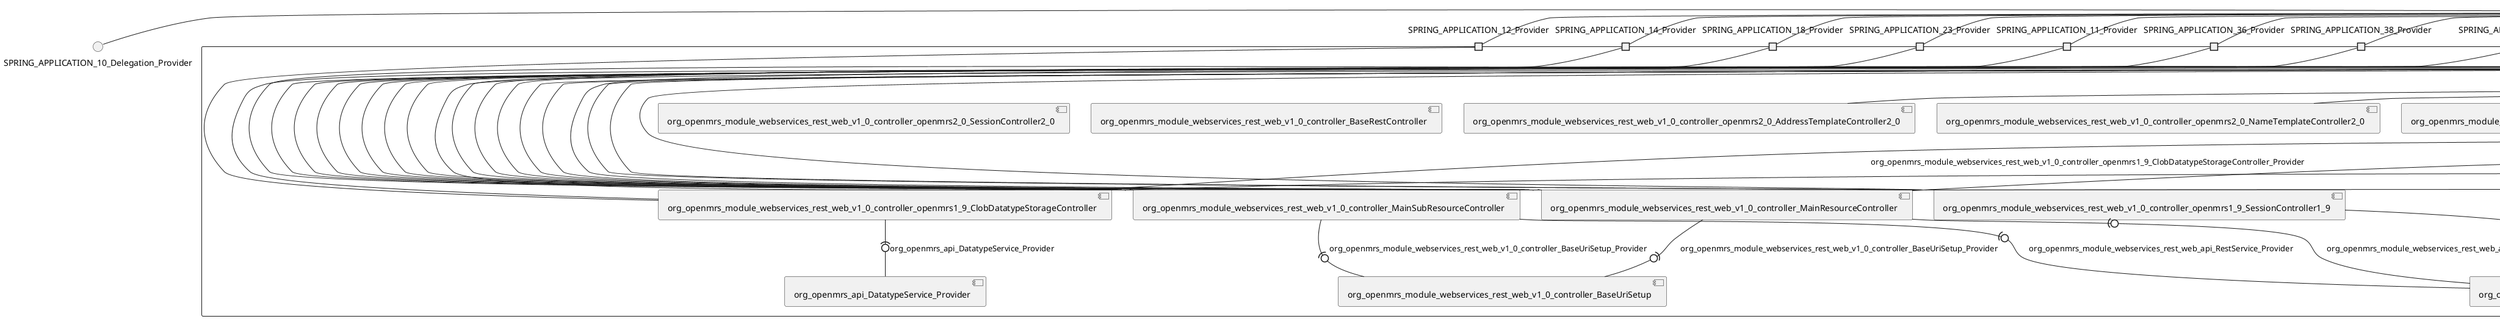 @startuml
skinparam fixCircleLabelOverlapping true
skinparam componentStyle uml2
() SPRING_APPLICATION_10_Delegation_Provider
() SPRING_APPLICATION_11_Delegation_Provider
() SPRING_APPLICATION_12_Delegation_Provider
() SPRING_APPLICATION_13_Delegation_Provider
() SPRING_APPLICATION_14_Delegation_Provider
() SPRING_APPLICATION_15_Delegation_Provider
() SPRING_APPLICATION_16_Delegation_Provider
() SPRING_APPLICATION_17_Delegation_Provider
() SPRING_APPLICATION_18_Delegation_Provider
() SPRING_APPLICATION_19_Delegation_Provider
() SPRING_APPLICATION_20_Delegation_Provider
() SPRING_APPLICATION_21_Delegation_Provider
() SPRING_APPLICATION_22_Delegation_Provider
() SPRING_APPLICATION_23_Delegation_Provider
() SPRING_APPLICATION_24_Delegation_Provider
() SPRING_APPLICATION_25_Delegation_Provider
() SPRING_APPLICATION_26_Delegation_Provider
() SPRING_APPLICATION_27_Delegation_Provider
() SPRING_APPLICATION_28_Delegation_Provider
() SPRING_APPLICATION_29_Delegation_Provider
() SPRING_APPLICATION_2_Delegation_Provider
() SPRING_APPLICATION_30_Delegation_Provider
() SPRING_APPLICATION_31_Delegation_Provider
() SPRING_APPLICATION_32_Delegation_Provider
() SPRING_APPLICATION_33_Delegation_Provider
() SPRING_APPLICATION_34_Delegation_Provider
() SPRING_APPLICATION_35_Delegation_Provider
() SPRING_APPLICATION_36_Delegation_Provider
() SPRING_APPLICATION_37_Delegation_Provider
() SPRING_APPLICATION_38_Delegation_Provider
() SPRING_APPLICATION_3_Delegation_Provider
() SPRING_APPLICATION_4_Delegation_Provider
() SPRING_APPLICATION_5_Delegation_Provider
() SPRING_APPLICATION_6_Delegation_Provider
() SPRING_APPLICATION_7_Delegation_Provider
() SPRING_APPLICATION_8_Delegation_Provider
() SPRING_APPLICATION_9_Delegation_Provider
() SPRING_APPLICATION_Delegation_Provider
() SPRING_APPLICATION_module_webservices_rest_apiDocs_Delegation_Provider
() SPRING_APPLICATION_module_webservices_rest_settings_Delegation_Provider
() SPRING_APPLICATION_module_webservices_rest_swagger_json_Delegation_Provider
() SPRING_APPLICATION_rest_unknownResource_Delegation_Provider
() SPRING_APPLICATION_rest_v1_form_value_Delegation_Provider
() SPRING_APPLICATION_rest_v1_hl7_Delegation_Provider
() SPRING_APPLICATION_value_Delegation_Provider
rectangle System {
[org_openmrs_api_DatatypeService_Provider] [[openmrs-openmrs-core.repository#_QVL6ErgxEe-WJ7ErVW7UUg]]
[org_openmrs_api_FormService_Provider] [[openmrs-openmrs-core.repository#_QVL6ErgxEe-WJ7ErVW7UUg]]
[org_openmrs_api_ObsService_Provider] [[openmrs-openmrs-core.repository#_QVL6ErgxEe-WJ7ErVW7UUg]]
[org_openmrs_api_UserService_Provider] [[openmrs-openmrs-core.repository#_QVL6ErgxEe-WJ7ErVW7UUg]]
[org_openmrs_module_webservices_rest_web_api_RestService_Provider] [[openmrs-openmrs-core.repository#_QVL6ErgxEe-WJ7ErVW7UUg]]
[org_openmrs_module_webservices_rest_web_controller_SettingsFormController] [[openmrs-openmrs-core.repository#_QVL6ErgxEe-WJ7ErVW7UUg]]
[org_openmrs_module_webservices_rest_web_controller_SwaggerDocController] [[openmrs-openmrs-core.repository#_QVL6ErgxEe-WJ7ErVW7UUg]]
[org_openmrs_module_webservices_rest_web_controller_SwaggerSpecificationController] [[openmrs-openmrs-core.repository#_QVL6ErgxEe-WJ7ErVW7UUg]]
[org_openmrs_module_webservices_rest_web_v1_0_controller_BaseRestController] [[openmrs-openmrs-core.repository#_QVL6ErgxEe-WJ7ErVW7UUg]]
[org_openmrs_module_webservices_rest_web_v1_0_controller_BaseUriSetup] [[openmrs-openmrs-core.repository#_QVL6ErgxEe-WJ7ErVW7UUg]]
[org_openmrs_module_webservices_rest_web_v1_0_controller_MainResourceController] [[openmrs-openmrs-core.repository#_QVL6ErgxEe-WJ7ErVW7UUg]]
[org_openmrs_module_webservices_rest_web_v1_0_controller_MainSubResourceController] [[openmrs-openmrs-core.repository#_QVL6ErgxEe-WJ7ErVW7UUg]]
[org_openmrs_module_webservices_rest_web_v1_0_controller_UnknownResourceController] [[openmrs-openmrs-core.repository#_QVL6ErgxEe-WJ7ErVW7UUg]]
[org_openmrs_module_webservices_rest_web_v1_0_controller_openmrs1_8_ChangePasswordController1_8] [[openmrs-openmrs-core.repository#_QVL6ErgxEe-WJ7ErVW7UUg]]
[org_openmrs_module_webservices_rest_web_v1_0_controller_openmrs1_8_HL7MessageController1_8] [[openmrs-openmrs-core.repository#_QVL6ErgxEe-WJ7ErVW7UUg]]
[org_openmrs_module_webservices_rest_web_v1_0_controller_openmrs1_8_ObsComplexValueController1_8] [[openmrs-openmrs-core.repository#_QVL6ErgxEe-WJ7ErVW7UUg]]
[org_openmrs_module_webservices_rest_web_v1_0_controller_openmrs1_9_ClobDatatypeStorageController] [[openmrs-openmrs-core.repository#_QVL6ErgxEe-WJ7ErVW7UUg]]
[org_openmrs_module_webservices_rest_web_v1_0_controller_openmrs1_9_ConceptReferenceController1_9] [[openmrs-openmrs-core.repository#_QVL6ErgxEe-WJ7ErVW7UUg]]
[org_openmrs_module_webservices_rest_web_v1_0_controller_openmrs1_9_FormResourceController1_9] [[openmrs-openmrs-core.repository#_QVL6ErgxEe-WJ7ErVW7UUg]]
[org_openmrs_module_webservices_rest_web_v1_0_controller_openmrs1_9_SessionController1_9] [[openmrs-openmrs-core.repository#_QVL6ErgxEe-WJ7ErVW7UUg]]
[org_openmrs_module_webservices_rest_web_v1_0_controller_openmrs2_0_AddressTemplateController2_0] [[openmrs-openmrs-core.repository#_QVL6ErgxEe-WJ7ErVW7UUg]]
[org_openmrs_module_webservices_rest_web_v1_0_controller_openmrs2_0_ClearDbCacheController2_0] [[openmrs-openmrs-core.repository#_QVL6ErgxEe-WJ7ErVW7UUg]]
[org_openmrs_module_webservices_rest_web_v1_0_controller_openmrs2_0_ImplementationIdController2_0] [[openmrs-openmrs-core.repository#_QVL6ErgxEe-WJ7ErVW7UUg]]
[org_openmrs_module_webservices_rest_web_v1_0_controller_openmrs2_0_LocaleAndThemeConfigurationController2_0] [[openmrs-openmrs-core.repository#_QVL6ErgxEe-WJ7ErVW7UUg]]
[org_openmrs_module_webservices_rest_web_v1_0_controller_openmrs2_0_LoggedInUsersController2_0] [[openmrs-openmrs-core.repository#_QVL6ErgxEe-WJ7ErVW7UUg]]
[org_openmrs_module_webservices_rest_web_v1_0_controller_openmrs2_0_NameTemplateController2_0] [[openmrs-openmrs-core.repository#_QVL6ErgxEe-WJ7ErVW7UUg]]
[org_openmrs_module_webservices_rest_web_v1_0_controller_openmrs2_0_SearchIndexController2_0] [[openmrs-openmrs-core.repository#_QVL6ErgxEe-WJ7ErVW7UUg]]
[org_openmrs_module_webservices_rest_web_v1_0_controller_openmrs2_0_SessionController2_0] [[openmrs-openmrs-core.repository#_QVL6ErgxEe-WJ7ErVW7UUg]]
[org_openmrs_module_webservices_rest_web_v1_0_controller_openmrs2_0_VisitConfigurationController2_0] [[openmrs-openmrs-core.repository#_QVL6ErgxEe-WJ7ErVW7UUg]]
[org_openmrs_module_webservices_rest_web_v1_0_controller_openmrs2_2_PasswordResetController2_2] [[openmrs-openmrs-core.repository#_QVL6ErgxEe-WJ7ErVW7UUg]]
port SPRING_APPLICATION_10_Provider
SPRING_APPLICATION_10_Delegation_Provider - SPRING_APPLICATION_10_Provider
SPRING_APPLICATION_10_Provider - [org_openmrs_module_webservices_rest_web_v1_0_controller_MainResourceController]
port SPRING_APPLICATION_11_Provider
SPRING_APPLICATION_11_Delegation_Provider - SPRING_APPLICATION_11_Provider
SPRING_APPLICATION_11_Provider - [org_openmrs_module_webservices_rest_web_v1_0_controller_MainSubResourceController]
port SPRING_APPLICATION_12_Provider
SPRING_APPLICATION_12_Delegation_Provider - SPRING_APPLICATION_12_Provider
SPRING_APPLICATION_12_Provider - [org_openmrs_module_webservices_rest_web_v1_0_controller_openmrs1_9_ClobDatatypeStorageController]
port SPRING_APPLICATION_13_Provider
SPRING_APPLICATION_13_Delegation_Provider - SPRING_APPLICATION_13_Provider
SPRING_APPLICATION_13_Provider - [org_openmrs_module_webservices_rest_web_v1_0_controller_openmrs2_2_PasswordResetController2_2]
port SPRING_APPLICATION_14_Provider
SPRING_APPLICATION_14_Delegation_Provider - SPRING_APPLICATION_14_Provider
SPRING_APPLICATION_14_Provider - [org_openmrs_module_webservices_rest_web_v1_0_controller_openmrs1_9_ClobDatatypeStorageController]
port SPRING_APPLICATION_15_Provider
SPRING_APPLICATION_15_Delegation_Provider - SPRING_APPLICATION_15_Provider
SPRING_APPLICATION_15_Provider - [org_openmrs_module_webservices_rest_web_v1_0_controller_openmrs2_0_AddressTemplateController2_0]
port SPRING_APPLICATION_16_Provider
SPRING_APPLICATION_16_Delegation_Provider - SPRING_APPLICATION_16_Provider
SPRING_APPLICATION_16_Provider - [org_openmrs_module_webservices_rest_web_v1_0_controller_openmrs2_0_NameTemplateController2_0]
port SPRING_APPLICATION_17_Provider
SPRING_APPLICATION_17_Delegation_Provider - SPRING_APPLICATION_17_Provider
SPRING_APPLICATION_17_Provider - [org_openmrs_module_webservices_rest_web_v1_0_controller_MainResourceController]
port SPRING_APPLICATION_18_Provider
SPRING_APPLICATION_18_Delegation_Provider - SPRING_APPLICATION_18_Provider
SPRING_APPLICATION_18_Provider - [org_openmrs_module_webservices_rest_web_v1_0_controller_MainSubResourceController]
port SPRING_APPLICATION_19_Provider
SPRING_APPLICATION_19_Delegation_Provider - SPRING_APPLICATION_19_Provider
SPRING_APPLICATION_19_Provider - [org_openmrs_module_webservices_rest_web_v1_0_controller_MainResourceController]
port SPRING_APPLICATION_20_Provider
SPRING_APPLICATION_20_Delegation_Provider - SPRING_APPLICATION_20_Provider
SPRING_APPLICATION_20_Provider - [org_openmrs_module_webservices_rest_web_v1_0_controller_MainSubResourceController]
port SPRING_APPLICATION_21_Provider
SPRING_APPLICATION_21_Delegation_Provider - SPRING_APPLICATION_21_Provider
SPRING_APPLICATION_21_Provider - [org_openmrs_module_webservices_rest_web_v1_0_controller_MainResourceController]
port SPRING_APPLICATION_22_Provider
SPRING_APPLICATION_22_Delegation_Provider - SPRING_APPLICATION_22_Provider
SPRING_APPLICATION_22_Provider - [org_openmrs_module_webservices_rest_web_v1_0_controller_openmrs2_0_LoggedInUsersController2_0]
port SPRING_APPLICATION_23_Provider
SPRING_APPLICATION_23_Delegation_Provider - SPRING_APPLICATION_23_Provider
SPRING_APPLICATION_23_Provider - [org_openmrs_module_webservices_rest_web_v1_0_controller_MainSubResourceController]
port SPRING_APPLICATION_24_Provider
SPRING_APPLICATION_24_Delegation_Provider - SPRING_APPLICATION_24_Provider
SPRING_APPLICATION_24_Provider - [org_openmrs_module_webservices_rest_web_v1_0_controller_openmrs1_9_SessionController1_9]
port SPRING_APPLICATION_25_Provider
SPRING_APPLICATION_25_Delegation_Provider - SPRING_APPLICATION_25_Provider
SPRING_APPLICATION_25_Provider - [org_openmrs_module_webservices_rest_web_v1_0_controller_openmrs2_0_VisitConfigurationController2_0]
port SPRING_APPLICATION_26_Provider
SPRING_APPLICATION_26_Delegation_Provider - SPRING_APPLICATION_26_Provider
SPRING_APPLICATION_26_Provider - [org_openmrs_module_webservices_rest_web_v1_0_controller_openmrs2_0_LocaleAndThemeConfigurationController2_0]
port SPRING_APPLICATION_27_Provider
SPRING_APPLICATION_27_Delegation_Provider - SPRING_APPLICATION_27_Provider
SPRING_APPLICATION_27_Provider - [org_openmrs_module_webservices_rest_web_v1_0_controller_MainSubResourceController]
port SPRING_APPLICATION_28_Provider
SPRING_APPLICATION_28_Delegation_Provider - SPRING_APPLICATION_28_Provider
SPRING_APPLICATION_28_Provider - [org_openmrs_module_webservices_rest_web_v1_0_controller_openmrs2_0_ImplementationIdController2_0]
port SPRING_APPLICATION_29_Provider
SPRING_APPLICATION_29_Delegation_Provider - SPRING_APPLICATION_29_Provider
SPRING_APPLICATION_29_Provider - [org_openmrs_module_webservices_rest_web_v1_0_controller_openmrs1_8_ChangePasswordController1_8]
port SPRING_APPLICATION_2_Provider
SPRING_APPLICATION_2_Delegation_Provider - SPRING_APPLICATION_2_Provider
SPRING_APPLICATION_2_Provider - [org_openmrs_module_webservices_rest_web_v1_0_controller_openmrs2_0_ImplementationIdController2_0]
port SPRING_APPLICATION_30_Provider
SPRING_APPLICATION_30_Delegation_Provider - SPRING_APPLICATION_30_Provider
SPRING_APPLICATION_30_Provider - [org_openmrs_module_webservices_rest_web_v1_0_controller_MainSubResourceController]
port SPRING_APPLICATION_31_Provider
SPRING_APPLICATION_31_Delegation_Provider - SPRING_APPLICATION_31_Provider
SPRING_APPLICATION_31_Provider - [org_openmrs_module_webservices_rest_web_v1_0_controller_openmrs1_9_ConceptReferenceController1_9]
port SPRING_APPLICATION_32_Provider
SPRING_APPLICATION_32_Delegation_Provider - SPRING_APPLICATION_32_Provider
SPRING_APPLICATION_32_Provider - [org_openmrs_module_webservices_rest_web_v1_0_controller_openmrs1_9_SessionController1_9]
port SPRING_APPLICATION_33_Provider
SPRING_APPLICATION_33_Delegation_Provider - SPRING_APPLICATION_33_Provider
SPRING_APPLICATION_33_Provider - [org_openmrs_module_webservices_rest_web_v1_0_controller_openmrs1_9_SessionController1_9]
port SPRING_APPLICATION_34_Provider
SPRING_APPLICATION_34_Delegation_Provider - SPRING_APPLICATION_34_Provider
SPRING_APPLICATION_34_Provider - [org_openmrs_module_webservices_rest_web_v1_0_controller_MainResourceController]
port SPRING_APPLICATION_35_Provider
SPRING_APPLICATION_35_Delegation_Provider - SPRING_APPLICATION_35_Provider
SPRING_APPLICATION_35_Provider - [org_openmrs_module_webservices_rest_web_v1_0_controller_MainResourceController]
port SPRING_APPLICATION_36_Provider
SPRING_APPLICATION_36_Delegation_Provider - SPRING_APPLICATION_36_Provider
SPRING_APPLICATION_36_Provider - [org_openmrs_module_webservices_rest_web_v1_0_controller_MainSubResourceController]
port SPRING_APPLICATION_37_Provider
SPRING_APPLICATION_37_Delegation_Provider - SPRING_APPLICATION_37_Provider
SPRING_APPLICATION_37_Provider - [org_openmrs_module_webservices_rest_web_v1_0_controller_openmrs2_0_LocaleAndThemeConfigurationController2_0]
port SPRING_APPLICATION_38_Provider
SPRING_APPLICATION_38_Delegation_Provider - SPRING_APPLICATION_38_Provider
SPRING_APPLICATION_38_Provider - [org_openmrs_module_webservices_rest_web_v1_0_controller_MainSubResourceController]
port SPRING_APPLICATION_3_Provider
SPRING_APPLICATION_3_Delegation_Provider - SPRING_APPLICATION_3_Provider
SPRING_APPLICATION_3_Provider - [org_openmrs_module_webservices_rest_web_v1_0_controller_MainSubResourceController]
port SPRING_APPLICATION_4_Provider
SPRING_APPLICATION_4_Delegation_Provider - SPRING_APPLICATION_4_Provider
SPRING_APPLICATION_4_Provider - [org_openmrs_module_webservices_rest_web_v1_0_controller_openmrs2_0_SearchIndexController2_0]
port SPRING_APPLICATION_5_Provider
SPRING_APPLICATION_5_Delegation_Provider - SPRING_APPLICATION_5_Provider
SPRING_APPLICATION_5_Provider - [org_openmrs_module_webservices_rest_web_v1_0_controller_openmrs2_2_PasswordResetController2_2]
port SPRING_APPLICATION_6_Provider
SPRING_APPLICATION_6_Delegation_Provider - SPRING_APPLICATION_6_Provider
SPRING_APPLICATION_6_Provider - [org_openmrs_module_webservices_rest_web_v1_0_controller_openmrs1_9_ClobDatatypeStorageController]
port SPRING_APPLICATION_7_Provider
SPRING_APPLICATION_7_Delegation_Provider - SPRING_APPLICATION_7_Provider
SPRING_APPLICATION_7_Provider - [org_openmrs_module_webservices_rest_web_v1_0_controller_openmrs2_0_VisitConfigurationController2_0]
port SPRING_APPLICATION_8_Provider
SPRING_APPLICATION_8_Delegation_Provider - SPRING_APPLICATION_8_Provider
SPRING_APPLICATION_8_Provider - [org_openmrs_module_webservices_rest_web_v1_0_controller_openmrs1_8_ChangePasswordController1_8]
port SPRING_APPLICATION_9_Provider
SPRING_APPLICATION_9_Delegation_Provider - SPRING_APPLICATION_9_Provider
SPRING_APPLICATION_9_Provider - [org_openmrs_module_webservices_rest_web_v1_0_controller_openmrs2_0_ClearDbCacheController2_0]
port SPRING_APPLICATION_Provider
SPRING_APPLICATION_Delegation_Provider - SPRING_APPLICATION_Provider
SPRING_APPLICATION_Provider - [org_openmrs_module_webservices_rest_web_v1_0_controller_MainResourceController]
port SPRING_APPLICATION_module_webservices_rest_apiDocs_Provider
SPRING_APPLICATION_module_webservices_rest_apiDocs_Delegation_Provider - SPRING_APPLICATION_module_webservices_rest_apiDocs_Provider
SPRING_APPLICATION_module_webservices_rest_apiDocs_Provider - [org_openmrs_module_webservices_rest_web_controller_SwaggerDocController]
port SPRING_APPLICATION_module_webservices_rest_settings_Provider
SPRING_APPLICATION_module_webservices_rest_settings_Delegation_Provider - SPRING_APPLICATION_module_webservices_rest_settings_Provider
SPRING_APPLICATION_module_webservices_rest_settings_Provider - [org_openmrs_module_webservices_rest_web_controller_SettingsFormController]
port SPRING_APPLICATION_module_webservices_rest_swagger_json_Provider
SPRING_APPLICATION_module_webservices_rest_swagger_json_Delegation_Provider - SPRING_APPLICATION_module_webservices_rest_swagger_json_Provider
SPRING_APPLICATION_module_webservices_rest_swagger_json_Provider - [org_openmrs_module_webservices_rest_web_controller_SwaggerSpecificationController]
port SPRING_APPLICATION_rest_unknownResource_Provider
SPRING_APPLICATION_rest_unknownResource_Delegation_Provider - SPRING_APPLICATION_rest_unknownResource_Provider
SPRING_APPLICATION_rest_unknownResource_Provider - [org_openmrs_module_webservices_rest_web_v1_0_controller_UnknownResourceController]
port SPRING_APPLICATION_rest_v1_form_value_Provider
SPRING_APPLICATION_rest_v1_form_value_Delegation_Provider - SPRING_APPLICATION_rest_v1_form_value_Provider
SPRING_APPLICATION_rest_v1_form_value_Provider - [org_openmrs_module_webservices_rest_web_v1_0_controller_openmrs1_9_FormResourceController1_9]
port SPRING_APPLICATION_rest_v1_hl7_Provider
SPRING_APPLICATION_rest_v1_hl7_Delegation_Provider - SPRING_APPLICATION_rest_v1_hl7_Provider
SPRING_APPLICATION_rest_v1_hl7_Provider - [org_openmrs_module_webservices_rest_web_v1_0_controller_openmrs1_8_HL7MessageController1_8]
port SPRING_APPLICATION_value_Provider
SPRING_APPLICATION_value_Delegation_Provider - SPRING_APPLICATION_value_Provider
SPRING_APPLICATION_value_Provider - [org_openmrs_module_webservices_rest_web_v1_0_controller_openmrs1_8_ObsComplexValueController1_8]
[org_openmrs_module_webservices_rest_web_v1_0_controller_openmrs1_9_ClobDatatypeStorageController] -(0- [org_openmrs_api_DatatypeService_Provider] : org_openmrs_api_DatatypeService_Provider
[org_openmrs_module_webservices_rest_web_v1_0_controller_openmrs1_9_FormResourceController1_9] -(0- [org_openmrs_api_FormService_Provider] : org_openmrs_api_FormService_Provider
[org_openmrs_module_webservices_rest_web_v1_0_controller_openmrs1_8_ObsComplexValueController1_8] -(0- [org_openmrs_api_ObsService_Provider] : org_openmrs_api_ObsService_Provider
[org_openmrs_module_webservices_rest_web_v1_0_controller_openmrs2_2_PasswordResetController2_2] -(0- [org_openmrs_api_UserService_Provider] : org_openmrs_api_UserService_Provider
[org_openmrs_module_webservices_rest_web_v1_0_controller_openmrs1_8_ChangePasswordController1_8] -(0- [org_openmrs_api_UserService_Provider] : org_openmrs_api_UserService_Provider
[org_openmrs_module_webservices_rest_web_v1_0_controller_openmrs1_9_SessionController1_9] -(0- [org_openmrs_module_webservices_rest_web_api_RestService_Provider] : org_openmrs_module_webservices_rest_web_api_RestService_Provider
[org_openmrs_module_webservices_rest_web_v1_0_controller_MainResourceController] -(0- [org_openmrs_module_webservices_rest_web_api_RestService_Provider] : org_openmrs_module_webservices_rest_web_api_RestService_Provider
[org_openmrs_module_webservices_rest_web_v1_0_controller_MainSubResourceController] -(0- [org_openmrs_module_webservices_rest_web_api_RestService_Provider] : org_openmrs_module_webservices_rest_web_api_RestService_Provider
[org_openmrs_module_webservices_rest_web_v1_0_controller_openmrs2_0_ClearDbCacheController2_0] -(0- [org_openmrs_module_webservices_rest_web_api_RestService_Provider] : org_openmrs_module_webservices_rest_web_api_RestService_Provider
[org_openmrs_module_webservices_rest_web_v1_0_controller_openmrs2_0_SearchIndexController2_0] -(0- [org_openmrs_module_webservices_rest_web_api_RestService_Provider] : org_openmrs_module_webservices_rest_web_api_RestService_Provider
[org_openmrs_module_webservices_rest_web_v1_0_controller_MainSubResourceController] -(0- [org_openmrs_module_webservices_rest_web_v1_0_controller_BaseUriSetup] : org_openmrs_module_webservices_rest_web_v1_0_controller_BaseUriSetup_Provider
[org_openmrs_module_webservices_rest_web_v1_0_controller_MainResourceController] -(0- [org_openmrs_module_webservices_rest_web_v1_0_controller_BaseUriSetup] : org_openmrs_module_webservices_rest_web_v1_0_controller_BaseUriSetup_Provider
[org_openmrs_module_webservices_rest_web_v1_0_controller_openmrs1_8_HL7MessageController1_8] -(0- [org_openmrs_module_webservices_rest_web_v1_0_controller_MainResourceController] : org_openmrs_module_webservices_rest_web_v1_0_controller_MainResourceController_Provider
[org_openmrs_module_webservices_rest_web_v1_0_controller_openmrs1_9_FormResourceController1_9] -(0- [org_openmrs_module_webservices_rest_web_v1_0_controller_openmrs1_9_ClobDatatypeStorageController] : org_openmrs_module_webservices_rest_web_v1_0_controller_openmrs1_9_ClobDatatypeStorageController_Provider
}

@enduml
